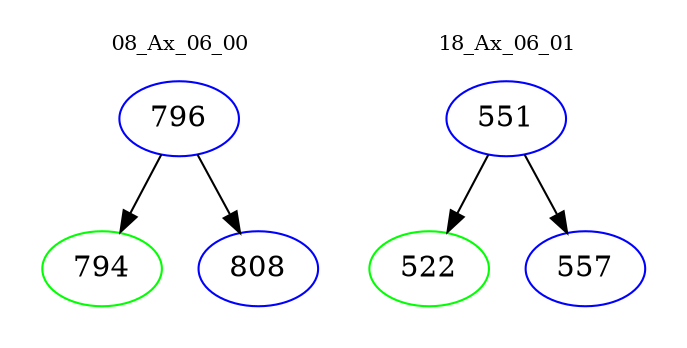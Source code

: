 digraph{
subgraph cluster_0 {
color = white
label = "08_Ax_06_00";
fontsize=10;
T0_796 [label="796", color="blue"]
T0_796 -> T0_794 [color="black"]
T0_794 [label="794", color="green"]
T0_796 -> T0_808 [color="black"]
T0_808 [label="808", color="blue"]
}
subgraph cluster_1 {
color = white
label = "18_Ax_06_01";
fontsize=10;
T1_551 [label="551", color="blue"]
T1_551 -> T1_522 [color="black"]
T1_522 [label="522", color="green"]
T1_551 -> T1_557 [color="black"]
T1_557 [label="557", color="blue"]
}
}
